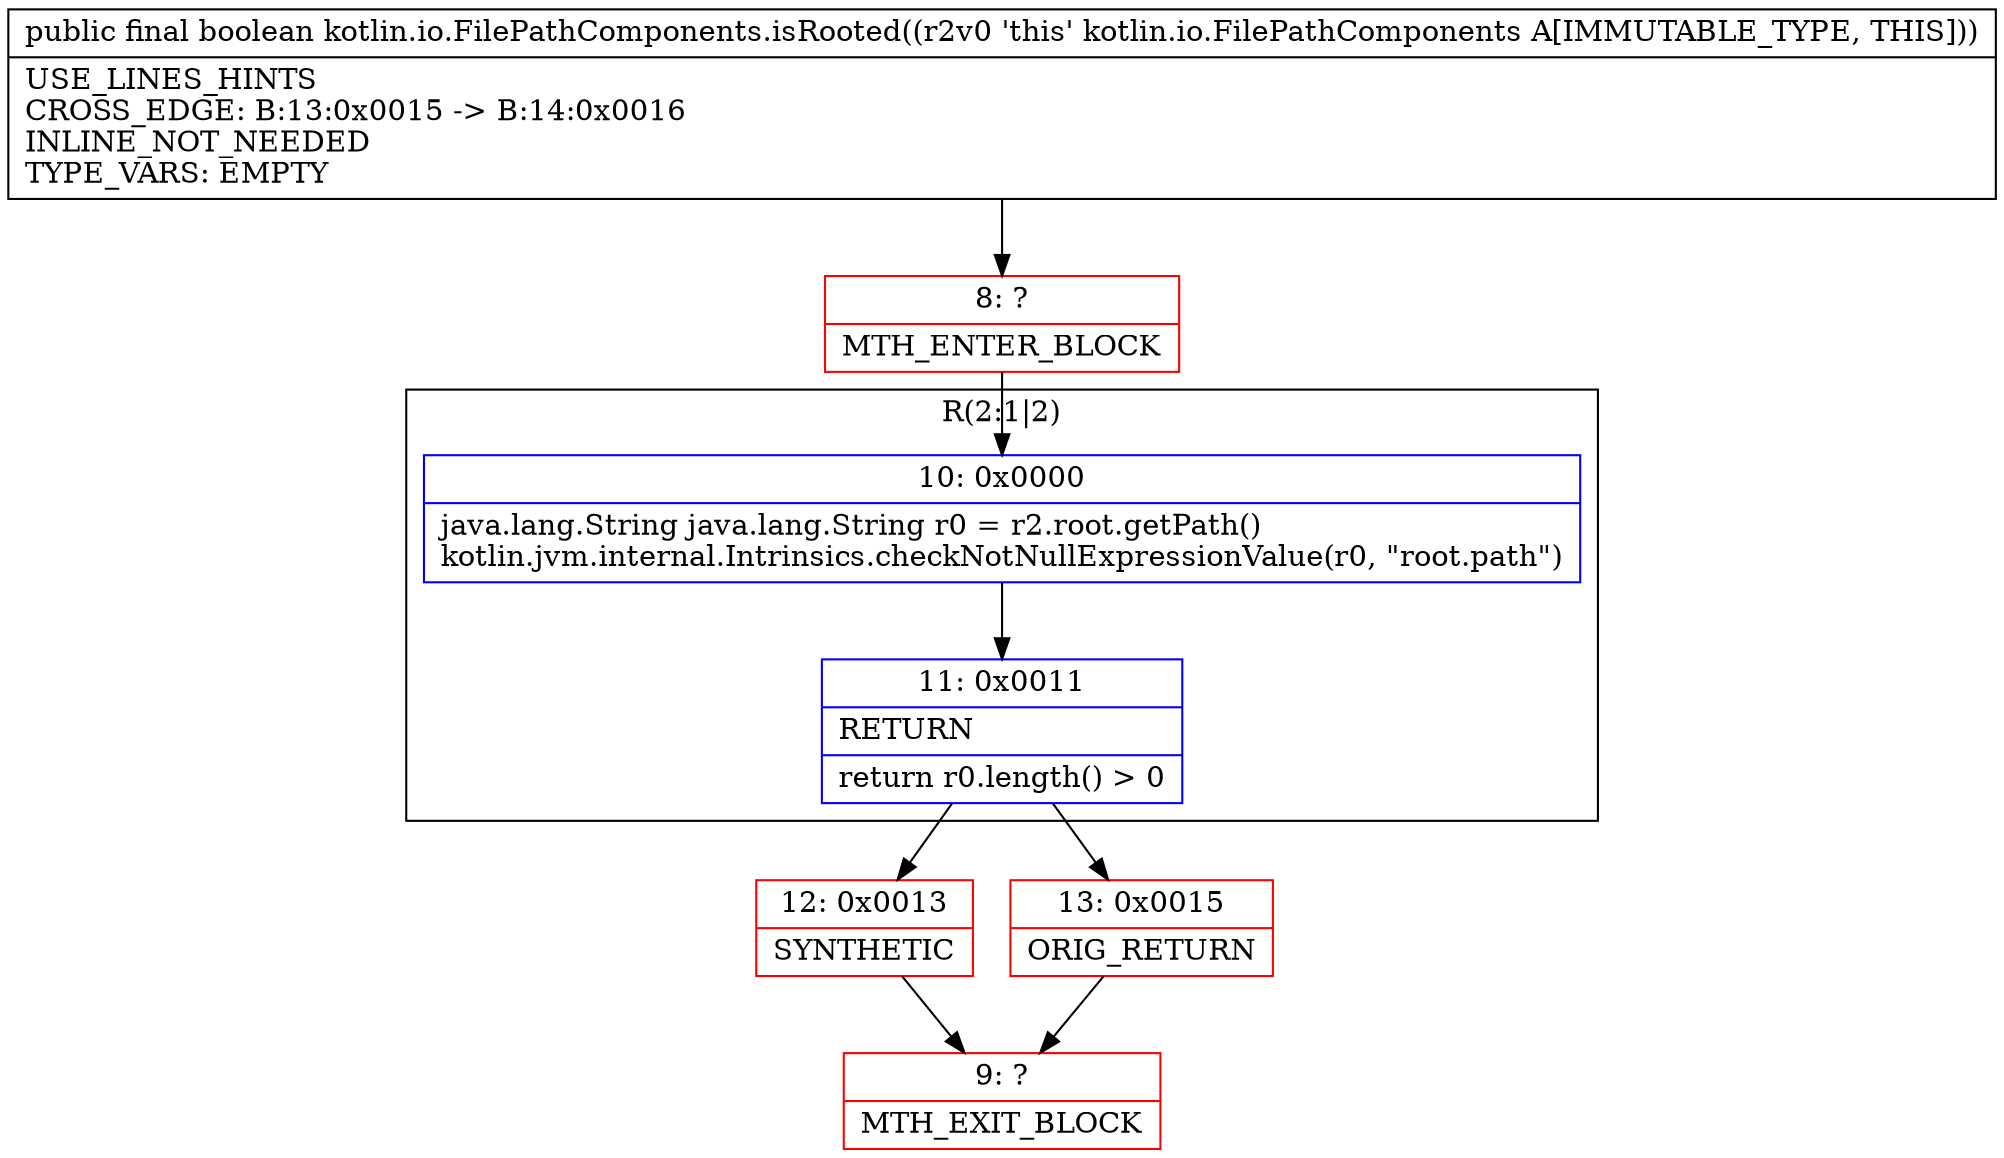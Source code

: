 digraph "CFG forkotlin.io.FilePathComponents.isRooted()Z" {
subgraph cluster_Region_1315999149 {
label = "R(2:1|2)";
node [shape=record,color=blue];
Node_10 [shape=record,label="{10\:\ 0x0000|java.lang.String java.lang.String r0 = r2.root.getPath()\lkotlin.jvm.internal.Intrinsics.checkNotNullExpressionValue(r0, \"root.path\")\l}"];
Node_11 [shape=record,label="{11\:\ 0x0011|RETURN\l|return r0.length() \> 0\l}"];
}
Node_8 [shape=record,color=red,label="{8\:\ ?|MTH_ENTER_BLOCK\l}"];
Node_12 [shape=record,color=red,label="{12\:\ 0x0013|SYNTHETIC\l}"];
Node_9 [shape=record,color=red,label="{9\:\ ?|MTH_EXIT_BLOCK\l}"];
Node_13 [shape=record,color=red,label="{13\:\ 0x0015|ORIG_RETURN\l}"];
MethodNode[shape=record,label="{public final boolean kotlin.io.FilePathComponents.isRooted((r2v0 'this' kotlin.io.FilePathComponents A[IMMUTABLE_TYPE, THIS]))  | USE_LINES_HINTS\lCROSS_EDGE: B:13:0x0015 \-\> B:14:0x0016\lINLINE_NOT_NEEDED\lTYPE_VARS: EMPTY\l}"];
MethodNode -> Node_8;Node_10 -> Node_11;
Node_11 -> Node_12;
Node_11 -> Node_13;
Node_8 -> Node_10;
Node_12 -> Node_9;
Node_13 -> Node_9;
}

